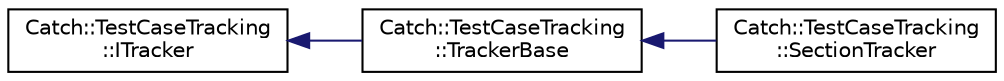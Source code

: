 digraph "Graphical Class Hierarchy"
{
  edge [fontname="Helvetica",fontsize="10",labelfontname="Helvetica",labelfontsize="10"];
  node [fontname="Helvetica",fontsize="10",shape=record];
  rankdir="LR";
  Node0 [label="Catch::TestCaseTracking\l::ITracker",height=0.2,width=0.4,color="black", fillcolor="white", style="filled",URL="$structCatch_1_1TestCaseTracking_1_1ITracker.html"];
  Node0 -> Node1 [dir="back",color="midnightblue",fontsize="10",style="solid",fontname="Helvetica"];
  Node1 [label="Catch::TestCaseTracking\l::TrackerBase",height=0.2,width=0.4,color="black", fillcolor="white", style="filled",URL="$classCatch_1_1TestCaseTracking_1_1TrackerBase.html"];
  Node1 -> Node2 [dir="back",color="midnightblue",fontsize="10",style="solid",fontname="Helvetica"];
  Node2 [label="Catch::TestCaseTracking\l::SectionTracker",height=0.2,width=0.4,color="black", fillcolor="white", style="filled",URL="$classCatch_1_1TestCaseTracking_1_1SectionTracker.html"];
}
